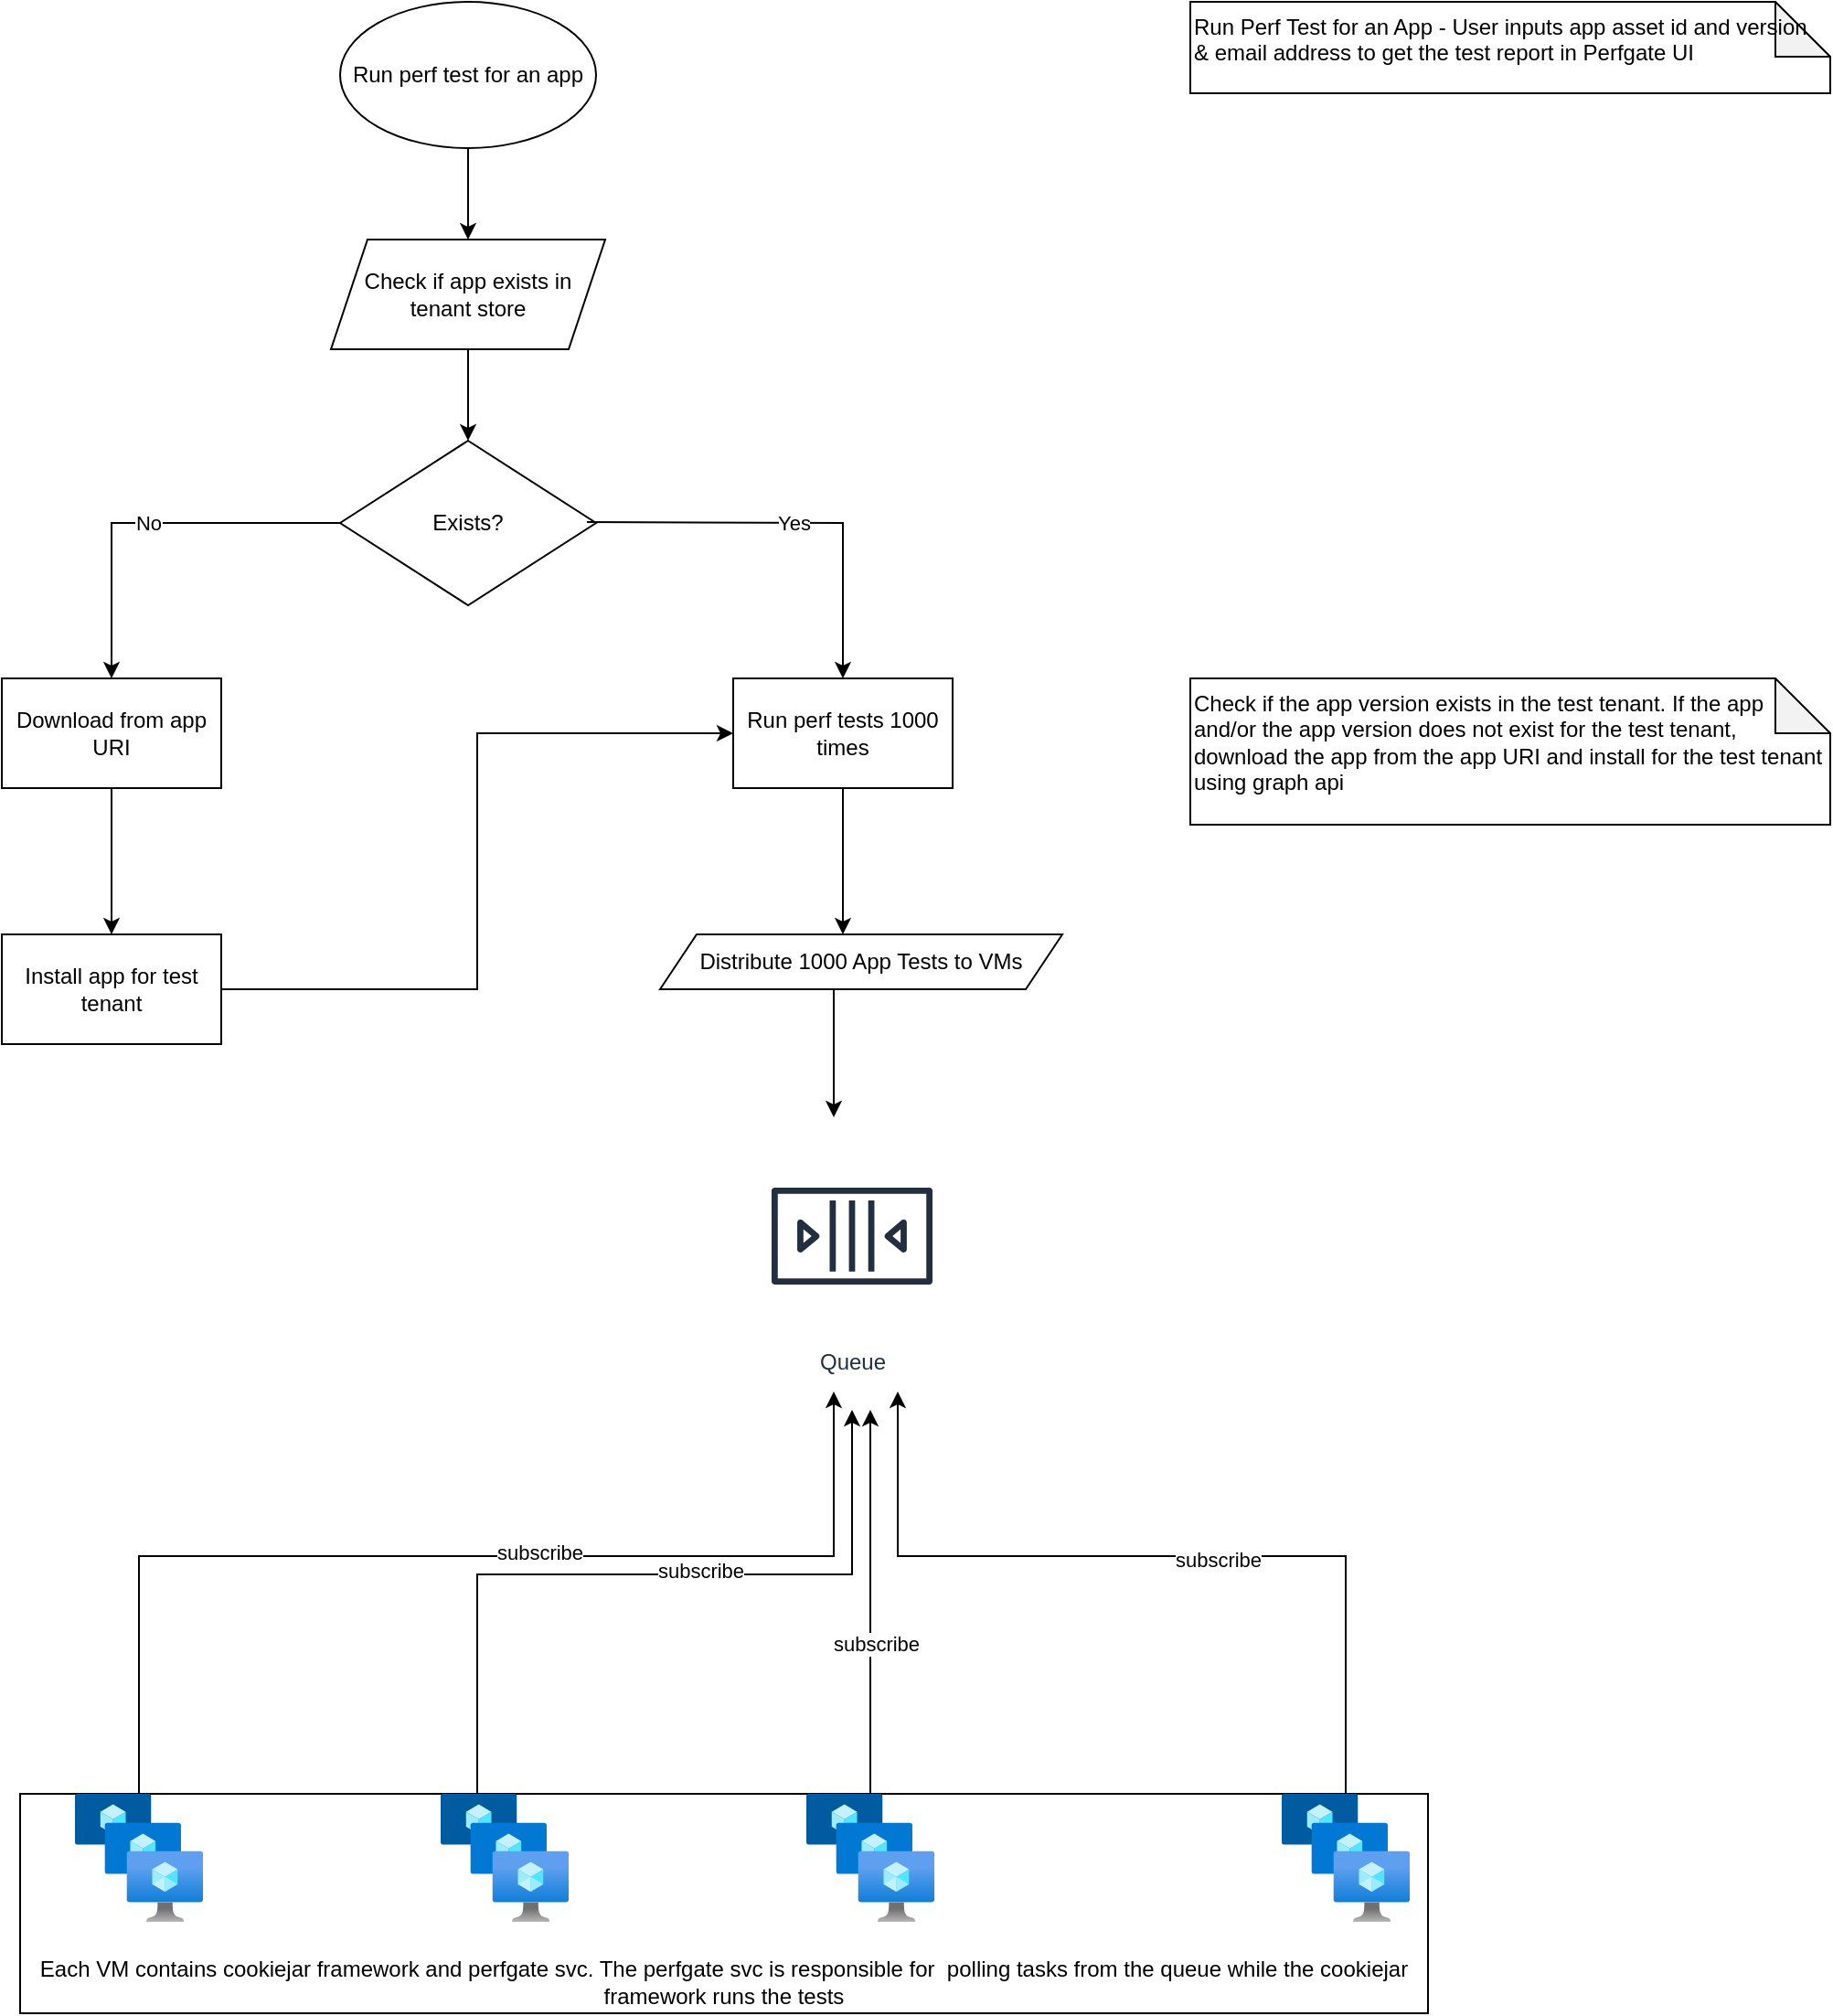 <mxfile version="16.5.4" type="github">
  <diagram id="0N5EAT0uYaVRdyBHmvxT" name="Page-1">
    <mxGraphModel dx="2062" dy="729" grid="0" gridSize="10" guides="1" tooltips="1" connect="1" arrows="1" fold="1" page="1" pageScale="1" pageWidth="1100" pageHeight="1700" background="none" math="0" shadow="0">
      <root>
        <mxCell id="0" />
        <mxCell id="1" parent="0" />
        <mxCell id="eZgN1Aya_gJIHeBSr3sO-71" value="Each VM contains cookiejar framework and perfgate svc. The perfgate svc is responsible for&amp;nbsp; polling tasks from the queue while the cookiejar framework runs the tests" style="rounded=0;whiteSpace=wrap;html=1;verticalAlign=bottom;" vertex="1" parent="1">
          <mxGeometry x="60" y="1000" width="770" height="120" as="geometry" />
        </mxCell>
        <mxCell id="eZgN1Aya_gJIHeBSr3sO-17" value="" style="edgeStyle=orthogonalEdgeStyle;rounded=0;orthogonalLoop=1;jettySize=auto;html=1;" edge="1" parent="1" source="eZgN1Aya_gJIHeBSr3sO-3" target="eZgN1Aya_gJIHeBSr3sO-4">
          <mxGeometry relative="1" as="geometry" />
        </mxCell>
        <mxCell id="eZgN1Aya_gJIHeBSr3sO-3" value="Run perf test for an app" style="ellipse;whiteSpace=wrap;html=1;" vertex="1" parent="1">
          <mxGeometry x="235" y="20" width="140" height="80" as="geometry" />
        </mxCell>
        <mxCell id="eZgN1Aya_gJIHeBSr3sO-18" value="" style="edgeStyle=orthogonalEdgeStyle;rounded=0;orthogonalLoop=1;jettySize=auto;html=1;" edge="1" parent="1" source="eZgN1Aya_gJIHeBSr3sO-4" target="eZgN1Aya_gJIHeBSr3sO-5">
          <mxGeometry relative="1" as="geometry" />
        </mxCell>
        <mxCell id="eZgN1Aya_gJIHeBSr3sO-4" value="Check if app exists in tenant store" style="shape=parallelogram;perimeter=parallelogramPerimeter;whiteSpace=wrap;html=1;fixedSize=1;" vertex="1" parent="1">
          <mxGeometry x="230" y="150" width="150" height="60" as="geometry" />
        </mxCell>
        <mxCell id="eZgN1Aya_gJIHeBSr3sO-5" value="Exists?" style="rhombus;whiteSpace=wrap;html=1;" vertex="1" parent="1">
          <mxGeometry x="235" y="260" width="140" height="90" as="geometry" />
        </mxCell>
        <mxCell id="eZgN1Aya_gJIHeBSr3sO-8" value="" style="endArrow=classic;html=1;rounded=0;exitX=0;exitY=0.5;exitDx=0;exitDy=0;" edge="1" parent="1" source="eZgN1Aya_gJIHeBSr3sO-5">
          <mxGeometry relative="1" as="geometry">
            <mxPoint x="260" y="310" as="sourcePoint" />
            <mxPoint x="110" y="390" as="targetPoint" />
            <Array as="points">
              <mxPoint x="110" y="305" />
            </Array>
          </mxGeometry>
        </mxCell>
        <mxCell id="eZgN1Aya_gJIHeBSr3sO-9" value="No" style="edgeLabel;resizable=0;html=1;align=center;verticalAlign=middle;" connectable="0" vertex="1" parent="eZgN1Aya_gJIHeBSr3sO-8">
          <mxGeometry relative="1" as="geometry" />
        </mxCell>
        <mxCell id="eZgN1Aya_gJIHeBSr3sO-16" value="" style="edgeStyle=orthogonalEdgeStyle;rounded=0;orthogonalLoop=1;jettySize=auto;html=1;" edge="1" parent="1" source="eZgN1Aya_gJIHeBSr3sO-10" target="eZgN1Aya_gJIHeBSr3sO-15">
          <mxGeometry relative="1" as="geometry" />
        </mxCell>
        <mxCell id="eZgN1Aya_gJIHeBSr3sO-10" value="Download from app URI" style="rounded=0;whiteSpace=wrap;html=1;" vertex="1" parent="1">
          <mxGeometry x="50" y="390" width="120" height="60" as="geometry" />
        </mxCell>
        <mxCell id="eZgN1Aya_gJIHeBSr3sO-11" value="" style="endArrow=classic;html=1;rounded=0;entryX=0.5;entryY=0;entryDx=0;entryDy=0;" edge="1" parent="1" target="eZgN1Aya_gJIHeBSr3sO-13">
          <mxGeometry relative="1" as="geometry">
            <mxPoint x="370" y="304.5" as="sourcePoint" />
            <mxPoint x="500" y="390" as="targetPoint" />
            <Array as="points">
              <mxPoint x="510" y="305" />
            </Array>
          </mxGeometry>
        </mxCell>
        <mxCell id="eZgN1Aya_gJIHeBSr3sO-12" value="Yes" style="edgeLabel;resizable=0;html=1;align=center;verticalAlign=middle;" connectable="0" vertex="1" parent="eZgN1Aya_gJIHeBSr3sO-11">
          <mxGeometry relative="1" as="geometry" />
        </mxCell>
        <mxCell id="eZgN1Aya_gJIHeBSr3sO-60" value="" style="edgeStyle=orthogonalEdgeStyle;rounded=0;orthogonalLoop=1;jettySize=auto;html=1;" edge="1" parent="1" source="eZgN1Aya_gJIHeBSr3sO-13" target="eZgN1Aya_gJIHeBSr3sO-44">
          <mxGeometry relative="1" as="geometry">
            <Array as="points">
              <mxPoint x="510" y="530" />
              <mxPoint x="510" y="530" />
            </Array>
          </mxGeometry>
        </mxCell>
        <mxCell id="eZgN1Aya_gJIHeBSr3sO-13" value="Run perf tests 1000 times" style="rounded=0;whiteSpace=wrap;html=1;" vertex="1" parent="1">
          <mxGeometry x="450" y="390" width="120" height="60" as="geometry" />
        </mxCell>
        <mxCell id="eZgN1Aya_gJIHeBSr3sO-31" style="edgeStyle=orthogonalEdgeStyle;rounded=0;orthogonalLoop=1;jettySize=auto;html=1;entryX=0;entryY=0.5;entryDx=0;entryDy=0;" edge="1" parent="1" source="eZgN1Aya_gJIHeBSr3sO-15" target="eZgN1Aya_gJIHeBSr3sO-13">
          <mxGeometry relative="1" as="geometry">
            <mxPoint x="390" y="420" as="targetPoint" />
          </mxGeometry>
        </mxCell>
        <mxCell id="eZgN1Aya_gJIHeBSr3sO-15" value="Install app for test tenant" style="rounded=0;whiteSpace=wrap;html=1;" vertex="1" parent="1">
          <mxGeometry x="50" y="530" width="120" height="60" as="geometry" />
        </mxCell>
        <mxCell id="eZgN1Aya_gJIHeBSr3sO-27" value="Run Perf Test for an App - User inputs app asset id and version&amp;nbsp; &amp;amp; email address to get the test report in Perfgate UI" style="shape=note;whiteSpace=wrap;html=1;backgroundOutline=1;darkOpacity=0.05;align=left;verticalAlign=top;" vertex="1" parent="1">
          <mxGeometry x="700" y="20" width="350" height="50" as="geometry" />
        </mxCell>
        <mxCell id="eZgN1Aya_gJIHeBSr3sO-30" value="Check if the app version exists in the test tenant. If the app and/or the app version does not exist for the test tenant, download the app from the app URI and install for the test tenant using graph api&amp;nbsp;&lt;br&gt;" style="shape=note;whiteSpace=wrap;html=1;backgroundOutline=1;darkOpacity=0.05;align=left;verticalAlign=top;" vertex="1" parent="1">
          <mxGeometry x="700" y="390" width="350" height="80" as="geometry" />
        </mxCell>
        <mxCell id="eZgN1Aya_gJIHeBSr3sO-79" style="edgeStyle=orthogonalEdgeStyle;rounded=0;orthogonalLoop=1;jettySize=auto;html=1;" edge="1" parent="1" source="eZgN1Aya_gJIHeBSr3sO-44">
          <mxGeometry relative="1" as="geometry">
            <mxPoint x="505" y="630" as="targetPoint" />
            <Array as="points">
              <mxPoint x="505" y="580" />
              <mxPoint x="505" y="580" />
            </Array>
          </mxGeometry>
        </mxCell>
        <mxCell id="eZgN1Aya_gJIHeBSr3sO-44" value="Distribute 1000 App Tests to VMs" style="shape=parallelogram;perimeter=parallelogramPerimeter;whiteSpace=wrap;html=1;fixedSize=1;" vertex="1" parent="1">
          <mxGeometry x="410" y="530" width="220" height="30" as="geometry" />
        </mxCell>
        <mxCell id="eZgN1Aya_gJIHeBSr3sO-77" style="edgeStyle=orthogonalEdgeStyle;rounded=0;orthogonalLoop=1;jettySize=auto;html=1;" edge="1" parent="1" source="eZgN1Aya_gJIHeBSr3sO-45">
          <mxGeometry relative="1" as="geometry">
            <mxPoint x="540" y="780" as="targetPoint" />
            <Array as="points">
              <mxPoint x="785" y="870" />
              <mxPoint x="540" y="870" />
            </Array>
          </mxGeometry>
        </mxCell>
        <mxCell id="eZgN1Aya_gJIHeBSr3sO-81" value="subscribe" style="edgeLabel;html=1;align=center;verticalAlign=middle;resizable=0;points=[];" vertex="1" connectable="0" parent="eZgN1Aya_gJIHeBSr3sO-77">
          <mxGeometry x="-0.14" y="2" relative="1" as="geometry">
            <mxPoint as="offset" />
          </mxGeometry>
        </mxCell>
        <mxCell id="eZgN1Aya_gJIHeBSr3sO-45" value="" style="aspect=fixed;html=1;points=[];align=center;image;fontSize=12;image=img/lib/azure2/compute/VM_Scale_Sets.svg;" vertex="1" parent="1">
          <mxGeometry x="750" y="1000" width="70" height="70" as="geometry" />
        </mxCell>
        <mxCell id="eZgN1Aya_gJIHeBSr3sO-46" value="" style="aspect=fixed;html=1;points=[];align=center;image;fontSize=12;image=img/lib/azure2/compute/VM_Scale_Sets.svg;" vertex="1" parent="1">
          <mxGeometry x="90" y="1000" width="70" height="70" as="geometry" />
        </mxCell>
        <mxCell id="eZgN1Aya_gJIHeBSr3sO-75" style="edgeStyle=orthogonalEdgeStyle;rounded=0;orthogonalLoop=1;jettySize=auto;html=1;" edge="1" parent="1" source="eZgN1Aya_gJIHeBSr3sO-47">
          <mxGeometry relative="1" as="geometry">
            <mxPoint x="525" y="790" as="targetPoint" />
            <Array as="points">
              <mxPoint x="525" y="900" />
              <mxPoint x="525" y="900" />
            </Array>
          </mxGeometry>
        </mxCell>
        <mxCell id="eZgN1Aya_gJIHeBSr3sO-80" value="subscribe" style="edgeLabel;html=1;align=center;verticalAlign=middle;resizable=0;points=[];" vertex="1" connectable="0" parent="eZgN1Aya_gJIHeBSr3sO-75">
          <mxGeometry x="-0.219" y="-3" relative="1" as="geometry">
            <mxPoint as="offset" />
          </mxGeometry>
        </mxCell>
        <mxCell id="eZgN1Aya_gJIHeBSr3sO-47" value="" style="aspect=fixed;html=1;points=[];align=center;image;fontSize=12;image=img/lib/azure2/compute/VM_Scale_Sets.svg;" vertex="1" parent="1">
          <mxGeometry x="490" y="1000" width="70" height="70" as="geometry" />
        </mxCell>
        <mxCell id="eZgN1Aya_gJIHeBSr3sO-48" value="" style="aspect=fixed;html=1;points=[];align=center;image;fontSize=12;image=img/lib/azure2/compute/VM_Scale_Sets.svg;" vertex="1" parent="1">
          <mxGeometry x="290" y="1000" width="70" height="70" as="geometry" />
        </mxCell>
        <mxCell id="eZgN1Aya_gJIHeBSr3sO-62" style="edgeStyle=orthogonalEdgeStyle;rounded=0;orthogonalLoop=1;jettySize=auto;html=1;" edge="1" parent="1" source="eZgN1Aya_gJIHeBSr3sO-46">
          <mxGeometry relative="1" as="geometry">
            <mxPoint x="505" y="780" as="targetPoint" />
            <Array as="points">
              <mxPoint x="125" y="870" />
              <mxPoint x="505" y="870" />
            </Array>
          </mxGeometry>
        </mxCell>
        <mxCell id="eZgN1Aya_gJIHeBSr3sO-72" value="subscribe" style="edgeLabel;html=1;align=center;verticalAlign=middle;resizable=0;points=[];" vertex="1" connectable="0" parent="eZgN1Aya_gJIHeBSr3sO-62">
          <mxGeometry x="0.163" y="2" relative="1" as="geometry">
            <mxPoint as="offset" />
          </mxGeometry>
        </mxCell>
        <mxCell id="eZgN1Aya_gJIHeBSr3sO-66" value="Queue" style="sketch=0;outlineConnect=0;fontColor=#232F3E;gradientColor=none;strokeColor=#232F3E;fillColor=#ffffff;dashed=0;verticalLabelPosition=bottom;verticalAlign=top;align=center;html=1;fontSize=12;fontStyle=0;aspect=fixed;shape=mxgraph.aws4.resourceIcon;resIcon=mxgraph.aws4.queue;" vertex="1" parent="1">
          <mxGeometry x="460" y="640" width="110" height="110" as="geometry" />
        </mxCell>
        <mxCell id="eZgN1Aya_gJIHeBSr3sO-73" style="edgeStyle=orthogonalEdgeStyle;rounded=0;orthogonalLoop=1;jettySize=auto;html=1;" edge="1" parent="1" source="eZgN1Aya_gJIHeBSr3sO-48">
          <mxGeometry relative="1" as="geometry">
            <mxPoint x="135" y="1010" as="sourcePoint" />
            <mxPoint x="515" y="790" as="targetPoint" />
            <Array as="points">
              <mxPoint x="310" y="880" />
              <mxPoint x="515" y="880" />
            </Array>
          </mxGeometry>
        </mxCell>
        <mxCell id="eZgN1Aya_gJIHeBSr3sO-74" value="subscribe" style="edgeLabel;html=1;align=center;verticalAlign=middle;resizable=0;points=[];" vertex="1" connectable="0" parent="eZgN1Aya_gJIHeBSr3sO-73">
          <mxGeometry x="0.163" y="2" relative="1" as="geometry">
            <mxPoint as="offset" />
          </mxGeometry>
        </mxCell>
      </root>
    </mxGraphModel>
  </diagram>
</mxfile>
